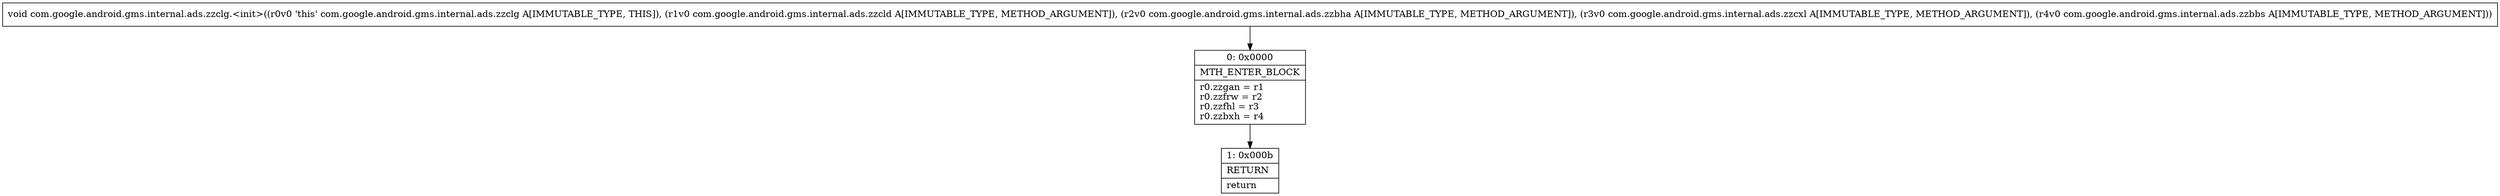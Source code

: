 digraph "CFG forcom.google.android.gms.internal.ads.zzclg.\<init\>(Lcom\/google\/android\/gms\/internal\/ads\/zzcld;Lcom\/google\/android\/gms\/internal\/ads\/zzbha;Lcom\/google\/android\/gms\/internal\/ads\/zzcxl;Lcom\/google\/android\/gms\/internal\/ads\/zzbbs;)V" {
Node_0 [shape=record,label="{0\:\ 0x0000|MTH_ENTER_BLOCK\l|r0.zzgan = r1\lr0.zzfrw = r2\lr0.zzfhl = r3\lr0.zzbxh = r4\l}"];
Node_1 [shape=record,label="{1\:\ 0x000b|RETURN\l|return\l}"];
MethodNode[shape=record,label="{void com.google.android.gms.internal.ads.zzclg.\<init\>((r0v0 'this' com.google.android.gms.internal.ads.zzclg A[IMMUTABLE_TYPE, THIS]), (r1v0 com.google.android.gms.internal.ads.zzcld A[IMMUTABLE_TYPE, METHOD_ARGUMENT]), (r2v0 com.google.android.gms.internal.ads.zzbha A[IMMUTABLE_TYPE, METHOD_ARGUMENT]), (r3v0 com.google.android.gms.internal.ads.zzcxl A[IMMUTABLE_TYPE, METHOD_ARGUMENT]), (r4v0 com.google.android.gms.internal.ads.zzbbs A[IMMUTABLE_TYPE, METHOD_ARGUMENT])) }"];
MethodNode -> Node_0;
Node_0 -> Node_1;
}

